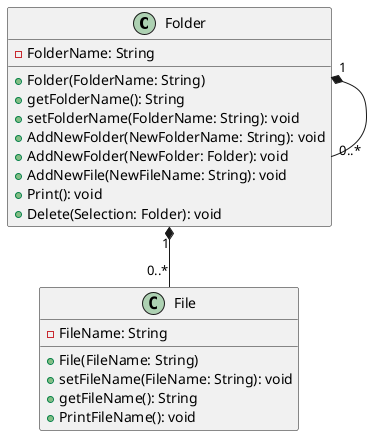 @startuml
'https://plantuml.com/class-diagram


Folder "1" *-- "0..*" File
Folder "1" *-- "0..*" Folder


class Folder {
-FolderName: String

+Folder(FolderName: String)
+getFolderName(): String
+setFolderName(FolderName: String): void
+AddNewFolder(NewFolderName: String): void
+AddNewFolder(NewFolder: Folder): void
+AddNewFile(NewFileName: String): void
+Print(): void
+Delete(Selection: Folder): void
}

class File{
-FileName: String

+File(FileName: String)
+setFileName(FileName: String): void
+getFileName(): String
+PrintFileName(): void
}

@enduml